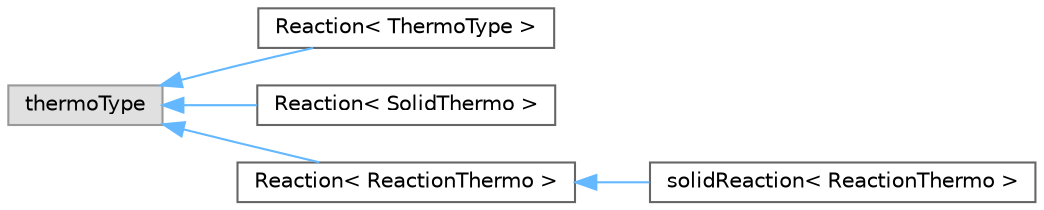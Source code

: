 digraph "Graphical Class Hierarchy"
{
 // LATEX_PDF_SIZE
  bgcolor="transparent";
  edge [fontname=Helvetica,fontsize=10,labelfontname=Helvetica,labelfontsize=10];
  node [fontname=Helvetica,fontsize=10,shape=box,height=0.2,width=0.4];
  rankdir="LR";
  Node0 [id="Node000000",label="thermoType",height=0.2,width=0.4,color="grey60", fillcolor="#E0E0E0", style="filled",tooltip=" "];
  Node0 -> Node1 [id="edge5430_Node000000_Node000001",dir="back",color="steelblue1",style="solid",tooltip=" "];
  Node1 [id="Node000001",label="Reaction\< ThermoType \>",height=0.2,width=0.4,color="grey40", fillcolor="white", style="filled",URL="$classFoam_1_1Reaction.html",tooltip=" "];
  Node0 -> Node2 [id="edge5431_Node000000_Node000002",dir="back",color="steelblue1",style="solid",tooltip=" "];
  Node2 [id="Node000002",label="Reaction\< SolidThermo \>",height=0.2,width=0.4,color="grey40", fillcolor="white", style="filled",URL="$classFoam_1_1Reaction.html",tooltip=" "];
  Node0 -> Node3 [id="edge5432_Node000000_Node000003",dir="back",color="steelblue1",style="solid",tooltip=" "];
  Node3 [id="Node000003",label="Reaction\< ReactionThermo \>",height=0.2,width=0.4,color="grey40", fillcolor="white", style="filled",URL="$classFoam_1_1Reaction.html",tooltip="Simple extension of ReactionThermo to handle reaction kinetics in addition to the equilibrium thermod..."];
  Node3 -> Node4 [id="edge5433_Node000003_Node000004",dir="back",color="steelblue1",style="solid",tooltip=" "];
  Node4 [id="Node000004",label="solidReaction\< ReactionThermo \>",height=0.2,width=0.4,color="grey40", fillcolor="white", style="filled",URL="$classFoam_1_1solidReaction.html",tooltip="Read solid reactions of the type S1 = S2 + G1."];
}
